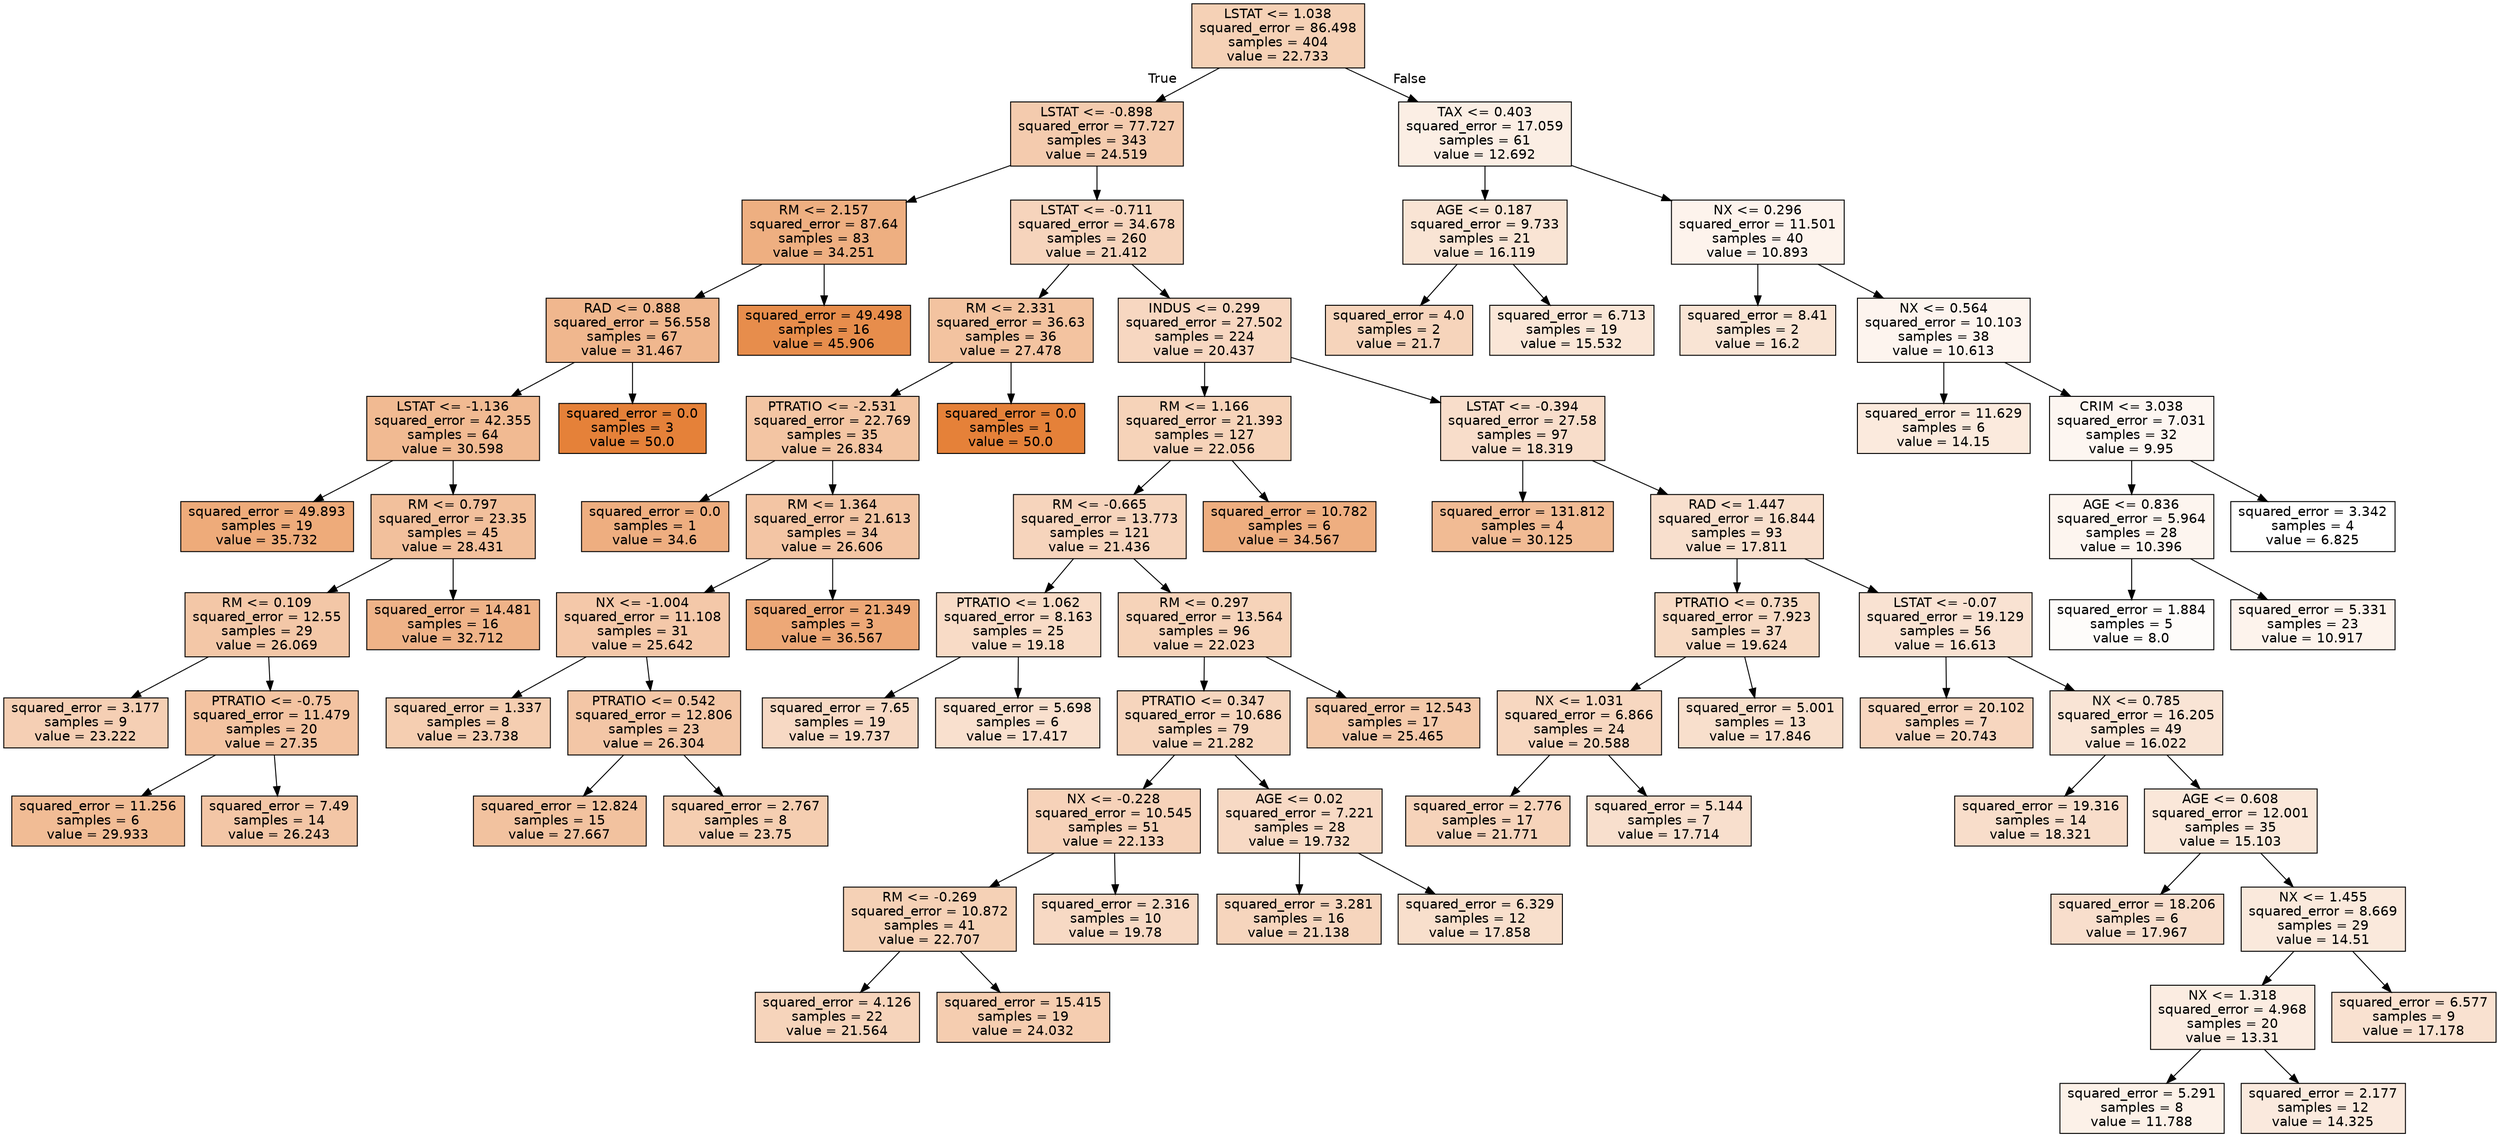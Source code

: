 digraph Tree {
node [shape=box, style="filled", color="black", fontname="helvetica"] ;
edge [fontname="helvetica"] ;
0 [label="LSTAT <= 1.038\nsquared_error = 86.498\nsamples = 404\nvalue = 22.733", fillcolor="#f5d1b6"] ;
1 [label="LSTAT <= -0.898\nsquared_error = 77.727\nsamples = 343\nvalue = 24.519", fillcolor="#f4cbae"] ;
0 -> 1 [labeldistance=2.5, labelangle=45, headlabel="True"] ;
2 [label="RM <= 2.157\nsquared_error = 87.64\nsamples = 83\nvalue = 34.251", fillcolor="#eeaf81"] ;
1 -> 2 ;
3 [label="RAD <= 0.888\nsquared_error = 56.558\nsamples = 67\nvalue = 31.467", fillcolor="#f0b78e"] ;
2 -> 3 ;
4 [label="LSTAT <= -1.136\nsquared_error = 42.355\nsamples = 64\nvalue = 30.598", fillcolor="#f1ba92"] ;
3 -> 4 ;
5 [label="squared_error = 49.893\nsamples = 19\nvalue = 35.732", fillcolor="#eeab7a"] ;
4 -> 5 ;
6 [label="RM <= 0.797\nsquared_error = 23.35\nsamples = 45\nvalue = 28.431", fillcolor="#f2c09c"] ;
4 -> 6 ;
7 [label="RM <= 0.109\nsquared_error = 12.55\nsamples = 29\nvalue = 26.069", fillcolor="#f3c7a7"] ;
6 -> 7 ;
8 [label="squared_error = 3.177\nsamples = 9\nvalue = 23.222", fillcolor="#f5cfb4"] ;
7 -> 8 ;
9 [label="PTRATIO <= -0.75\nsquared_error = 11.479\nsamples = 20\nvalue = 27.35", fillcolor="#f3c3a1"] ;
7 -> 9 ;
10 [label="squared_error = 11.256\nsamples = 6\nvalue = 29.933", fillcolor="#f1bc95"] ;
9 -> 10 ;
11 [label="squared_error = 7.49\nsamples = 14\nvalue = 26.243", fillcolor="#f3c6a6"] ;
9 -> 11 ;
12 [label="squared_error = 14.481\nsamples = 16\nvalue = 32.712", fillcolor="#efb388"] ;
6 -> 12 ;
13 [label="squared_error = 0.0\nsamples = 3\nvalue = 50.0", fillcolor="#e58139"] ;
3 -> 13 ;
14 [label="squared_error = 49.498\nsamples = 16\nvalue = 45.906", fillcolor="#e78d4c"] ;
2 -> 14 ;
15 [label="LSTAT <= -0.711\nsquared_error = 34.678\nsamples = 260\nvalue = 21.412", fillcolor="#f6d4bc"] ;
1 -> 15 ;
16 [label="RM <= 2.331\nsquared_error = 36.63\nsamples = 36\nvalue = 27.478", fillcolor="#f3c3a0"] ;
15 -> 16 ;
17 [label="PTRATIO <= -2.531\nsquared_error = 22.769\nsamples = 35\nvalue = 26.834", fillcolor="#f3c5a3"] ;
16 -> 17 ;
18 [label="squared_error = 0.0\nsamples = 1\nvalue = 34.6", fillcolor="#eeae80"] ;
17 -> 18 ;
19 [label="RM <= 1.364\nsquared_error = 21.613\nsamples = 34\nvalue = 26.606", fillcolor="#f3c5a4"] ;
17 -> 19 ;
20 [label="NX <= -1.004\nsquared_error = 11.108\nsamples = 31\nvalue = 25.642", fillcolor="#f4c8a9"] ;
19 -> 20 ;
21 [label="squared_error = 1.337\nsamples = 8\nvalue = 23.738", fillcolor="#f5ceb1"] ;
20 -> 21 ;
22 [label="PTRATIO <= 0.542\nsquared_error = 12.806\nsamples = 23\nvalue = 26.304", fillcolor="#f3c6a6"] ;
20 -> 22 ;
23 [label="squared_error = 12.824\nsamples = 15\nvalue = 27.667", fillcolor="#f2c29f"] ;
22 -> 23 ;
24 [label="squared_error = 2.767\nsamples = 8\nvalue = 23.75", fillcolor="#f5ceb1"] ;
22 -> 24 ;
25 [label="squared_error = 21.349\nsamples = 3\nvalue = 36.567", fillcolor="#eda877"] ;
19 -> 25 ;
26 [label="squared_error = 0.0\nsamples = 1\nvalue = 50.0", fillcolor="#e58139"] ;
16 -> 26 ;
27 [label="INDUS <= 0.299\nsquared_error = 27.502\nsamples = 224\nvalue = 20.437", fillcolor="#f7d7c1"] ;
15 -> 27 ;
28 [label="RM <= 1.166\nsquared_error = 21.393\nsamples = 127\nvalue = 22.056", fillcolor="#f6d3b9"] ;
27 -> 28 ;
29 [label="RM <= -0.665\nsquared_error = 13.773\nsamples = 121\nvalue = 21.436", fillcolor="#f6d4bc"] ;
28 -> 29 ;
30 [label="PTRATIO <= 1.062\nsquared_error = 8.163\nsamples = 25\nvalue = 19.18", fillcolor="#f8dbc6"] ;
29 -> 30 ;
31 [label="squared_error = 7.65\nsamples = 19\nvalue = 19.737", fillcolor="#f7d9c4"] ;
30 -> 31 ;
32 [label="squared_error = 5.698\nsamples = 6\nvalue = 17.417", fillcolor="#f9e0ce"] ;
30 -> 32 ;
33 [label="RM <= 0.297\nsquared_error = 13.564\nsamples = 96\nvalue = 22.023", fillcolor="#f6d3b9"] ;
29 -> 33 ;
34 [label="PTRATIO <= 0.347\nsquared_error = 10.686\nsamples = 79\nvalue = 21.282", fillcolor="#f6d5bd"] ;
33 -> 34 ;
35 [label="NX <= -0.228\nsquared_error = 10.545\nsamples = 51\nvalue = 22.133", fillcolor="#f6d2b9"] ;
34 -> 35 ;
36 [label="RM <= -0.269\nsquared_error = 10.872\nsamples = 41\nvalue = 22.707", fillcolor="#f5d1b6"] ;
35 -> 36 ;
37 [label="squared_error = 4.126\nsamples = 22\nvalue = 21.564", fillcolor="#f6d4bb"] ;
36 -> 37 ;
38 [label="squared_error = 15.415\nsamples = 19\nvalue = 24.032", fillcolor="#f5cdb0"] ;
36 -> 38 ;
39 [label="squared_error = 2.316\nsamples = 10\nvalue = 19.78", fillcolor="#f7d9c4"] ;
35 -> 39 ;
40 [label="AGE <= 0.02\nsquared_error = 7.221\nsamples = 28\nvalue = 19.732", fillcolor="#f7d9c4"] ;
34 -> 40 ;
41 [label="squared_error = 3.281\nsamples = 16\nvalue = 21.138", fillcolor="#f6d5bd"] ;
40 -> 41 ;
42 [label="squared_error = 6.329\nsamples = 12\nvalue = 17.858", fillcolor="#f8dfcc"] ;
40 -> 42 ;
43 [label="squared_error = 12.543\nsamples = 17\nvalue = 25.465", fillcolor="#f4c9aa"] ;
33 -> 43 ;
44 [label="squared_error = 10.782\nsamples = 6\nvalue = 34.567", fillcolor="#eeae80"] ;
28 -> 44 ;
45 [label="LSTAT <= -0.394\nsquared_error = 27.58\nsamples = 97\nvalue = 18.319", fillcolor="#f8ddca"] ;
27 -> 45 ;
46 [label="squared_error = 131.812\nsamples = 4\nvalue = 30.125", fillcolor="#f1bb94"] ;
45 -> 46 ;
47 [label="RAD <= 1.447\nsquared_error = 16.844\nsamples = 93\nvalue = 17.811", fillcolor="#f8dfcd"] ;
45 -> 47 ;
48 [label="PTRATIO <= 0.735\nsquared_error = 7.923\nsamples = 37\nvalue = 19.624", fillcolor="#f7dac4"] ;
47 -> 48 ;
49 [label="NX <= 1.031\nsquared_error = 6.866\nsamples = 24\nvalue = 20.588", fillcolor="#f7d7c0"] ;
48 -> 49 ;
50 [label="squared_error = 2.776\nsamples = 17\nvalue = 21.771", fillcolor="#f6d3ba"] ;
49 -> 50 ;
51 [label="squared_error = 5.144\nsamples = 7\nvalue = 17.714", fillcolor="#f8dfcd"] ;
49 -> 51 ;
52 [label="squared_error = 5.001\nsamples = 13\nvalue = 17.846", fillcolor="#f8dfcc"] ;
48 -> 52 ;
53 [label="LSTAT <= -0.07\nsquared_error = 19.129\nsamples = 56\nvalue = 16.613", fillcolor="#f9e2d2"] ;
47 -> 53 ;
54 [label="squared_error = 20.102\nsamples = 7\nvalue = 20.743", fillcolor="#f7d6bf"] ;
53 -> 54 ;
55 [label="NX <= 0.785\nsquared_error = 16.205\nsamples = 49\nvalue = 16.022", fillcolor="#f9e4d5"] ;
53 -> 55 ;
56 [label="squared_error = 19.316\nsamples = 14\nvalue = 18.321", fillcolor="#f8ddca"] ;
55 -> 56 ;
57 [label="AGE <= 0.608\nsquared_error = 12.001\nsamples = 35\nvalue = 15.103", fillcolor="#fae7d9"] ;
55 -> 57 ;
58 [label="squared_error = 18.206\nsamples = 6\nvalue = 17.967", fillcolor="#f8decc"] ;
57 -> 58 ;
59 [label="NX <= 1.455\nsquared_error = 8.669\nsamples = 29\nvalue = 14.51", fillcolor="#fae9dc"] ;
57 -> 59 ;
60 [label="NX <= 1.318\nsquared_error = 4.968\nsamples = 20\nvalue = 13.31", fillcolor="#fbece1"] ;
59 -> 60 ;
61 [label="squared_error = 5.291\nsamples = 8\nvalue = 11.788", fillcolor="#fcf1e8"] ;
60 -> 61 ;
62 [label="squared_error = 2.177\nsamples = 12\nvalue = 14.325", fillcolor="#fae9dd"] ;
60 -> 62 ;
63 [label="squared_error = 6.577\nsamples = 9\nvalue = 17.178", fillcolor="#f9e1d0"] ;
59 -> 63 ;
64 [label="TAX <= 0.403\nsquared_error = 17.059\nsamples = 61\nvalue = 12.692", fillcolor="#fbeee4"] ;
0 -> 64 [labeldistance=2.5, labelangle=-45, headlabel="False"] ;
65 [label="AGE <= 0.187\nsquared_error = 9.733\nsamples = 21\nvalue = 16.119", fillcolor="#f9e4d4"] ;
64 -> 65 ;
66 [label="squared_error = 4.0\nsamples = 2\nvalue = 21.7", fillcolor="#f6d4bb"] ;
65 -> 66 ;
67 [label="squared_error = 6.713\nsamples = 19\nvalue = 15.532", fillcolor="#fae6d7"] ;
65 -> 67 ;
68 [label="NX <= 0.296\nsquared_error = 11.501\nsamples = 40\nvalue = 10.893", fillcolor="#fdf3ec"] ;
64 -> 68 ;
69 [label="squared_error = 8.41\nsamples = 2\nvalue = 16.2", fillcolor="#f9e4d4"] ;
68 -> 69 ;
70 [label="NX <= 0.564\nsquared_error = 10.103\nsamples = 38\nvalue = 10.613", fillcolor="#fdf4ee"] ;
68 -> 70 ;
71 [label="squared_error = 11.629\nsamples = 6\nvalue = 14.15", fillcolor="#fbeadd"] ;
70 -> 71 ;
72 [label="CRIM <= 3.038\nsquared_error = 7.031\nsamples = 32\nvalue = 9.95", fillcolor="#fdf6f1"] ;
70 -> 72 ;
73 [label="AGE <= 0.836\nsquared_error = 5.964\nsamples = 28\nvalue = 10.396", fillcolor="#fdf5ef"] ;
72 -> 73 ;
74 [label="squared_error = 1.884\nsamples = 5\nvalue = 8.0", fillcolor="#fefcfa"] ;
73 -> 74 ;
75 [label="squared_error = 5.331\nsamples = 23\nvalue = 10.917", fillcolor="#fdf3ec"] ;
73 -> 75 ;
76 [label="squared_error = 3.342\nsamples = 4\nvalue = 6.825", fillcolor="#ffffff"] ;
72 -> 76 ;
}